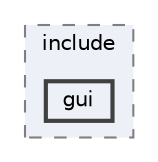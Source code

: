 digraph "final_project/include/gui"
{
 // LATEX_PDF_SIZE
  bgcolor="transparent";
  edge [fontname=Helvetica,fontsize=10,labelfontname=Helvetica,labelfontsize=10];
  node [fontname=Helvetica,fontsize=10,shape=box,height=0.2,width=0.4];
  compound=true
  subgraph clusterdir_e5c2d53f60ccd0aa5ae38f5a524d0a9e {
    graph [ bgcolor="#edf0f7", pencolor="grey50", label="include", fontname=Helvetica,fontsize=10 style="filled,dashed", URL="dir_e5c2d53f60ccd0aa5ae38f5a524d0a9e.html",tooltip=""]
  dir_28a312d6cef621c8c2efef70f691ba1d [label="gui", fillcolor="#edf0f7", color="grey25", style="filled,bold", URL="dir_28a312d6cef621c8c2efef70f691ba1d.html",tooltip=""];
  }
}
